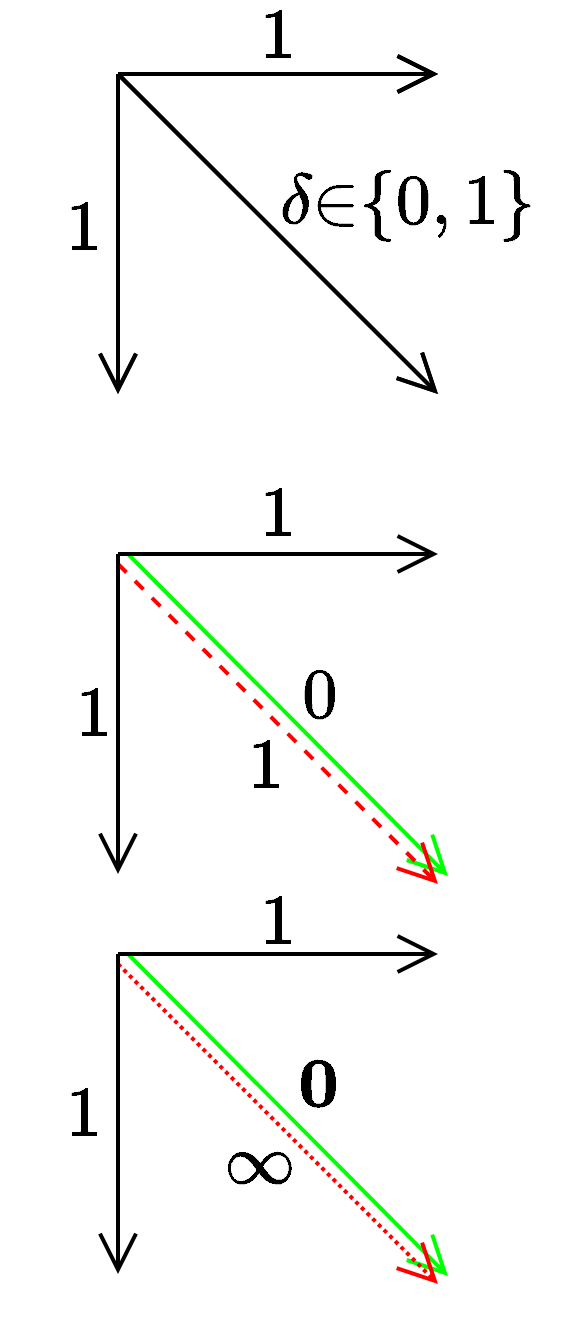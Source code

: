 <mxfile version="17.4.0" type="device"><diagram id="7Ln65v_hL8t8MP8Ko5sC" name="Page-1"><mxGraphModel dx="672" dy="725" grid="0" gridSize="10" guides="1" tooltips="1" connect="1" arrows="1" fold="1" page="1" pageScale="1" pageWidth="827" pageHeight="1169" math="1" shadow="0"><root><mxCell id="0"/><mxCell id="1" parent="0"/><mxCell id="Oe5xu9dXaI2qPra26Q90-1" value="" style="endArrow=open;html=1;rounded=0;strokeWidth=2;targetPerimeterSpacing=0;startArrow=none;startFill=0;endFill=0;endSize=16;startSize=5;fontSize=30;" edge="1" parent="1"><mxGeometry width="50" height="50" relative="1" as="geometry"><mxPoint x="200" y="200" as="sourcePoint"/><mxPoint x="360" y="200" as="targetPoint"/></mxGeometry></mxCell><mxCell id="Oe5xu9dXaI2qPra26Q90-4" value="" style="endArrow=open;html=1;rounded=0;strokeWidth=2;targetPerimeterSpacing=0;startArrow=none;startFill=0;endFill=0;endSize=16;startSize=5;fontSize=30;" edge="1" parent="1"><mxGeometry width="50" height="50" relative="1" as="geometry"><mxPoint x="200" y="200" as="sourcePoint"/><mxPoint x="360" y="360" as="targetPoint"/></mxGeometry></mxCell><mxCell id="Oe5xu9dXaI2qPra26Q90-5" value="" style="endArrow=open;html=1;rounded=0;strokeWidth=2;targetPerimeterSpacing=0;startArrow=none;startFill=0;endFill=0;endSize=16;startSize=5;fontSize=30;" edge="1" parent="1"><mxGeometry width="50" height="50" relative="1" as="geometry"><mxPoint x="200" y="200" as="sourcePoint"/><mxPoint x="200" y="360" as="targetPoint"/></mxGeometry></mxCell><mxCell id="Oe5xu9dXaI2qPra26Q90-26" value="" style="endArrow=open;html=1;rounded=0;strokeWidth=2;targetPerimeterSpacing=0;startArrow=none;startFill=0;endFill=0;endSize=16;startSize=5;fontSize=30;" edge="1" parent="1"><mxGeometry width="50" height="50" relative="1" as="geometry"><mxPoint x="200" y="200" as="sourcePoint"/><mxPoint x="360" y="200" as="targetPoint"/></mxGeometry></mxCell><mxCell id="Oe5xu9dXaI2qPra26Q90-30" value="" style="group;strokeColor=none;fontSize=30;rounded=0;" vertex="1" connectable="0" parent="1"><mxGeometry x="200" y="200" width="165" height="405" as="geometry"/></mxCell><mxCell id="Oe5xu9dXaI2qPra26Q90-18" value="" style="endArrow=open;html=1;rounded=0;strokeWidth=2;targetPerimeterSpacing=17;startArrow=none;startFill=0;endFill=0;endSize=16;fillColor=#d5e8d4;strokeColor=#00FF00;startSize=21;sourcePerimeterSpacing=9;fontSize=30;" edge="1" parent="Oe5xu9dXaI2qPra26Q90-30"><mxGeometry width="50" height="50" relative="1" as="geometry"><mxPoint x="5" y="240" as="sourcePoint"/><mxPoint x="165" y="401" as="targetPoint"/></mxGeometry></mxCell><mxCell id="Oe5xu9dXaI2qPra26Q90-23" value="" style="endArrow=open;html=1;strokeWidth=2;targetPerimeterSpacing=17;startArrow=none;startFill=0;endFill=0;endSize=16;fillColor=#f8cecc;strokeColor=#FF0000;sketch=0;shadow=0;jumpStyle=gap;startSize=21;sourcePerimeterSpacing=9;fontSize=30;dashed=1;rounded=0;" edge="1" parent="Oe5xu9dXaI2qPra26Q90-30"><mxGeometry width="50" height="50" relative="1" as="geometry"><mxPoint y="245" as="sourcePoint"/><mxPoint x="160" y="405" as="targetPoint"/></mxGeometry></mxCell><mxCell id="Oe5xu9dXaI2qPra26Q90-27" value="" style="endArrow=open;html=1;rounded=0;strokeWidth=2;targetPerimeterSpacing=0;startArrow=none;startFill=0;endFill=0;endSize=16;startSize=5;fontSize=30;" edge="1" parent="Oe5xu9dXaI2qPra26Q90-30"><mxGeometry width="50" height="50" relative="1" as="geometry"><mxPoint as="sourcePoint"/><mxPoint x="160" as="targetPoint"/></mxGeometry></mxCell><mxCell id="Oe5xu9dXaI2qPra26Q90-28" value="" style="endArrow=open;html=1;rounded=0;strokeWidth=2;targetPerimeterSpacing=0;startArrow=none;startFill=0;endFill=0;endSize=16;startSize=5;fontSize=30;" edge="1" parent="Oe5xu9dXaI2qPra26Q90-30"><mxGeometry width="50" height="50" relative="1" as="geometry"><mxPoint as="sourcePoint"/><mxPoint x="160" y="160" as="targetPoint"/></mxGeometry></mxCell><mxCell id="Oe5xu9dXaI2qPra26Q90-29" value="" style="endArrow=open;html=1;rounded=0;strokeWidth=2;targetPerimeterSpacing=0;startArrow=none;startFill=0;endFill=0;endSize=16;startSize=5;fontSize=30;" edge="1" parent="Oe5xu9dXaI2qPra26Q90-30"><mxGeometry width="50" height="50" relative="1" as="geometry"><mxPoint as="sourcePoint"/><mxPoint y="160" as="targetPoint"/></mxGeometry></mxCell><mxCell id="Oe5xu9dXaI2qPra26Q90-17" value="" style="endArrow=open;html=1;rounded=0;strokeWidth=2;targetPerimeterSpacing=17;startArrow=none;startFill=0;endFill=0;endSize=16;jumpStyle=none;startSize=21;sourcePerimeterSpacing=9;fontSize=30;" edge="1" parent="Oe5xu9dXaI2qPra26Q90-30"><mxGeometry width="50" height="50" relative="1" as="geometry"><mxPoint y="240" as="sourcePoint"/><mxPoint x="160" y="240" as="targetPoint"/></mxGeometry></mxCell><mxCell id="Oe5xu9dXaI2qPra26Q90-19" value="" style="endArrow=open;html=1;rounded=0;strokeWidth=2;targetPerimeterSpacing=17;startArrow=none;startFill=0;endFill=0;endSize=16;startSize=21;sourcePerimeterSpacing=9;fontSize=30;" edge="1" parent="Oe5xu9dXaI2qPra26Q90-30"><mxGeometry width="50" height="50" relative="1" as="geometry"><mxPoint y="240" as="sourcePoint"/><mxPoint y="400" as="targetPoint"/></mxGeometry></mxCell><mxCell id="Oe5xu9dXaI2qPra26Q90-31" value="" style="group;fontSize=30;rounded=0;" vertex="1" connectable="0" parent="1"><mxGeometry x="153" y="175" width="257" height="391" as="geometry"/></mxCell><mxCell id="Oe5xu9dXaI2qPra26Q90-6" value="$$1$$" style="text;html=1;strokeColor=none;fillColor=none;align=center;verticalAlign=middle;whiteSpace=wrap;rounded=0;fontSize=30;strokeWidth=1;" vertex="1" parent="Oe5xu9dXaI2qPra26Q90-31"><mxGeometry x="97" y="-5" width="60" height="22" as="geometry"/></mxCell><mxCell id="Oe5xu9dXaI2qPra26Q90-7" value="$$1$$" style="text;html=1;strokeColor=none;fillColor=none;align=center;verticalAlign=middle;whiteSpace=wrap;rounded=0;fontSize=30;strokeWidth=1;" vertex="1" parent="Oe5xu9dXaI2qPra26Q90-31"><mxGeometry y="91" width="60" height="22" as="geometry"/></mxCell><mxCell id="Oe5xu9dXaI2qPra26Q90-8" value="$$\delta{\in}\{0,1\}$$" style="text;html=1;strokeColor=none;fillColor=none;align=center;verticalAlign=middle;whiteSpace=wrap;rounded=0;fontSize=30;strokeWidth=1;" vertex="1" parent="Oe5xu9dXaI2qPra26Q90-31"><mxGeometry x="127" y="79" width="130" height="22" as="geometry"/></mxCell><mxCell id="Oe5xu9dXaI2qPra26Q90-20" value="$$1$$" style="text;html=1;strokeColor=none;fillColor=none;align=center;verticalAlign=middle;whiteSpace=wrap;rounded=0;fontSize=30;strokeWidth=1;" vertex="1" parent="Oe5xu9dXaI2qPra26Q90-31"><mxGeometry x="97" y="235" width="60" height="20" as="geometry"/></mxCell><mxCell id="Oe5xu9dXaI2qPra26Q90-21" value="$$1$$" style="text;html=1;strokeColor=none;fillColor=none;align=center;verticalAlign=middle;whiteSpace=wrap;rounded=0;fontSize=30;strokeWidth=1;" vertex="1" parent="Oe5xu9dXaI2qPra26Q90-31"><mxGeometry x="5" y="335" width="60" height="20" as="geometry"/></mxCell><mxCell id="Oe5xu9dXaI2qPra26Q90-22" value="$$0$$" style="text;html=1;strokeColor=none;fillColor=none;align=center;verticalAlign=middle;whiteSpace=wrap;rounded=0;fontSize=30;strokeWidth=1;" vertex="1" parent="Oe5xu9dXaI2qPra26Q90-31"><mxGeometry x="118" y="326" width="60" height="20" as="geometry"/></mxCell><mxCell id="Oe5xu9dXaI2qPra26Q90-24" value="$$1$$" style="text;html=1;strokeColor=none;fillColor=none;align=center;verticalAlign=middle;whiteSpace=wrap;rounded=0;fontSize=30;strokeWidth=1;" vertex="1" parent="Oe5xu9dXaI2qPra26Q90-31"><mxGeometry x="91" y="361" width="60" height="20" as="geometry"/></mxCell><mxCell id="Oe5xu9dXaI2qPra26Q90-39" value="" style="endArrow=open;html=1;rounded=0;strokeWidth=2;targetPerimeterSpacing=17;startArrow=none;startFill=0;endFill=0;endSize=16;fillColor=#d5e8d4;strokeColor=#00FF00;startSize=21;sourcePerimeterSpacing=9;fontSize=30;" edge="1" parent="1"><mxGeometry width="50" height="50" relative="1" as="geometry"><mxPoint x="205.0" y="640" as="sourcePoint"/><mxPoint x="365.0" y="801" as="targetPoint"/></mxGeometry></mxCell><mxCell id="Oe5xu9dXaI2qPra26Q90-40" value="" style="endArrow=open;html=1;rounded=0;strokeWidth=2;targetPerimeterSpacing=17;startArrow=none;startFill=0;endFill=0;endSize=16;fillColor=#f8cecc;strokeColor=#FF0000;sketch=0;shadow=0;jumpStyle=gap;startSize=21;sourcePerimeterSpacing=9;fontSize=30;dashed=1;dashPattern=1 1;" edge="1" parent="1"><mxGeometry width="50" height="50" relative="1" as="geometry"><mxPoint x="200.0" y="645" as="sourcePoint"/><mxPoint x="360.0" y="805" as="targetPoint"/></mxGeometry></mxCell><mxCell id="Oe5xu9dXaI2qPra26Q90-41" value="" style="endArrow=open;html=1;rounded=0;strokeWidth=2;targetPerimeterSpacing=17;startArrow=none;startFill=0;endFill=0;endSize=16;jumpStyle=none;startSize=21;sourcePerimeterSpacing=9;fontSize=30;" edge="1" parent="1"><mxGeometry width="50" height="50" relative="1" as="geometry"><mxPoint x="200.0" y="640" as="sourcePoint"/><mxPoint x="360.0" y="640" as="targetPoint"/></mxGeometry></mxCell><mxCell id="Oe5xu9dXaI2qPra26Q90-42" value="" style="endArrow=open;html=1;rounded=0;strokeWidth=2;targetPerimeterSpacing=17;startArrow=none;startFill=0;endFill=0;endSize=16;startSize=21;sourcePerimeterSpacing=9;fontSize=30;" edge="1" parent="1"><mxGeometry width="50" height="50" relative="1" as="geometry"><mxPoint x="200.0" y="640" as="sourcePoint"/><mxPoint x="200.0" y="800" as="targetPoint"/></mxGeometry></mxCell><mxCell id="Oe5xu9dXaI2qPra26Q90-43" value="$$1$$" style="text;html=1;strokeColor=none;fillColor=none;align=center;verticalAlign=middle;whiteSpace=wrap;rounded=0;fontSize=30;strokeWidth=1;" vertex="1" parent="1"><mxGeometry x="250" y="614" width="60" height="20" as="geometry"/></mxCell><mxCell id="Oe5xu9dXaI2qPra26Q90-44" value="$$\mathbf{0}$$" style="text;html=1;strokeColor=none;fillColor=none;align=center;verticalAlign=middle;whiteSpace=wrap;rounded=0;fontSize=30;strokeWidth=1;" vertex="1" parent="1"><mxGeometry x="270" y="696" width="60" height="20" as="geometry"/></mxCell><mxCell id="Oe5xu9dXaI2qPra26Q90-45" value="$$\mathbf{\infty}$$" style="text;html=1;strokeColor=none;fillColor=none;align=center;verticalAlign=middle;whiteSpace=wrap;rounded=0;fontSize=30;strokeWidth=1;" vertex="1" parent="1"><mxGeometry x="241" y="734" width="60" height="20" as="geometry"/></mxCell><mxCell id="Oe5xu9dXaI2qPra26Q90-46" value="$$1$$" style="text;html=1;strokeColor=none;fillColor=none;align=center;verticalAlign=middle;whiteSpace=wrap;rounded=0;fontSize=30;strokeWidth=1;" vertex="1" parent="1"><mxGeometry x="153" y="710" width="60" height="20" as="geometry"/></mxCell></root></mxGraphModel></diagram></mxfile>